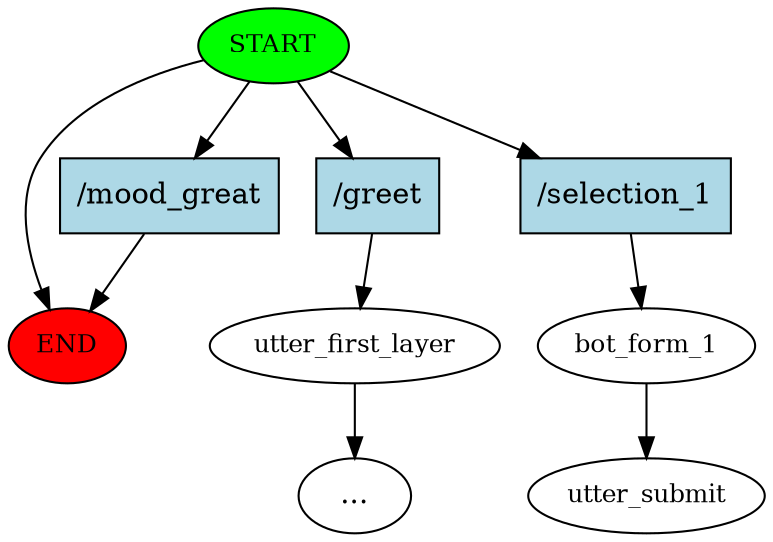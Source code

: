 digraph  {
0 [class="start active", fillcolor=green, fontsize=12, label=START, style=filled];
"-1" [class=end, fillcolor=red, fontsize=12, label=END, style=filled];
1 [class="", fontsize=12, label=utter_first_layer];
"-5" [class=ellipsis, label="..."];
4 [class=active, fontsize=12, label=bot_form_1];
5 [class="dashed active", fontsize=12, label=utter_submit];
6 [class=intent, fillcolor=lightblue, label="/greet", shape=rect, style=filled];
7 [class=intent, fillcolor=lightblue, label="/mood_great", shape=rect, style=filled];
8 [class="intent active", fillcolor=lightblue, label="/selection_1", shape=rect, style=filled];
0 -> "-1"  [class="", key=NONE, label=""];
0 -> 6  [class="", key=0];
0 -> 7  [class="", key=0];
0 -> 8  [class=active, key=0];
1 -> "-5"  [class="", key=NONE, label=""];
4 -> 5  [class=active, key=NONE, label=""];
6 -> 1  [class="", key=0];
7 -> "-1"  [class="", key=0];
8 -> 4  [class=active, key=0];
}
